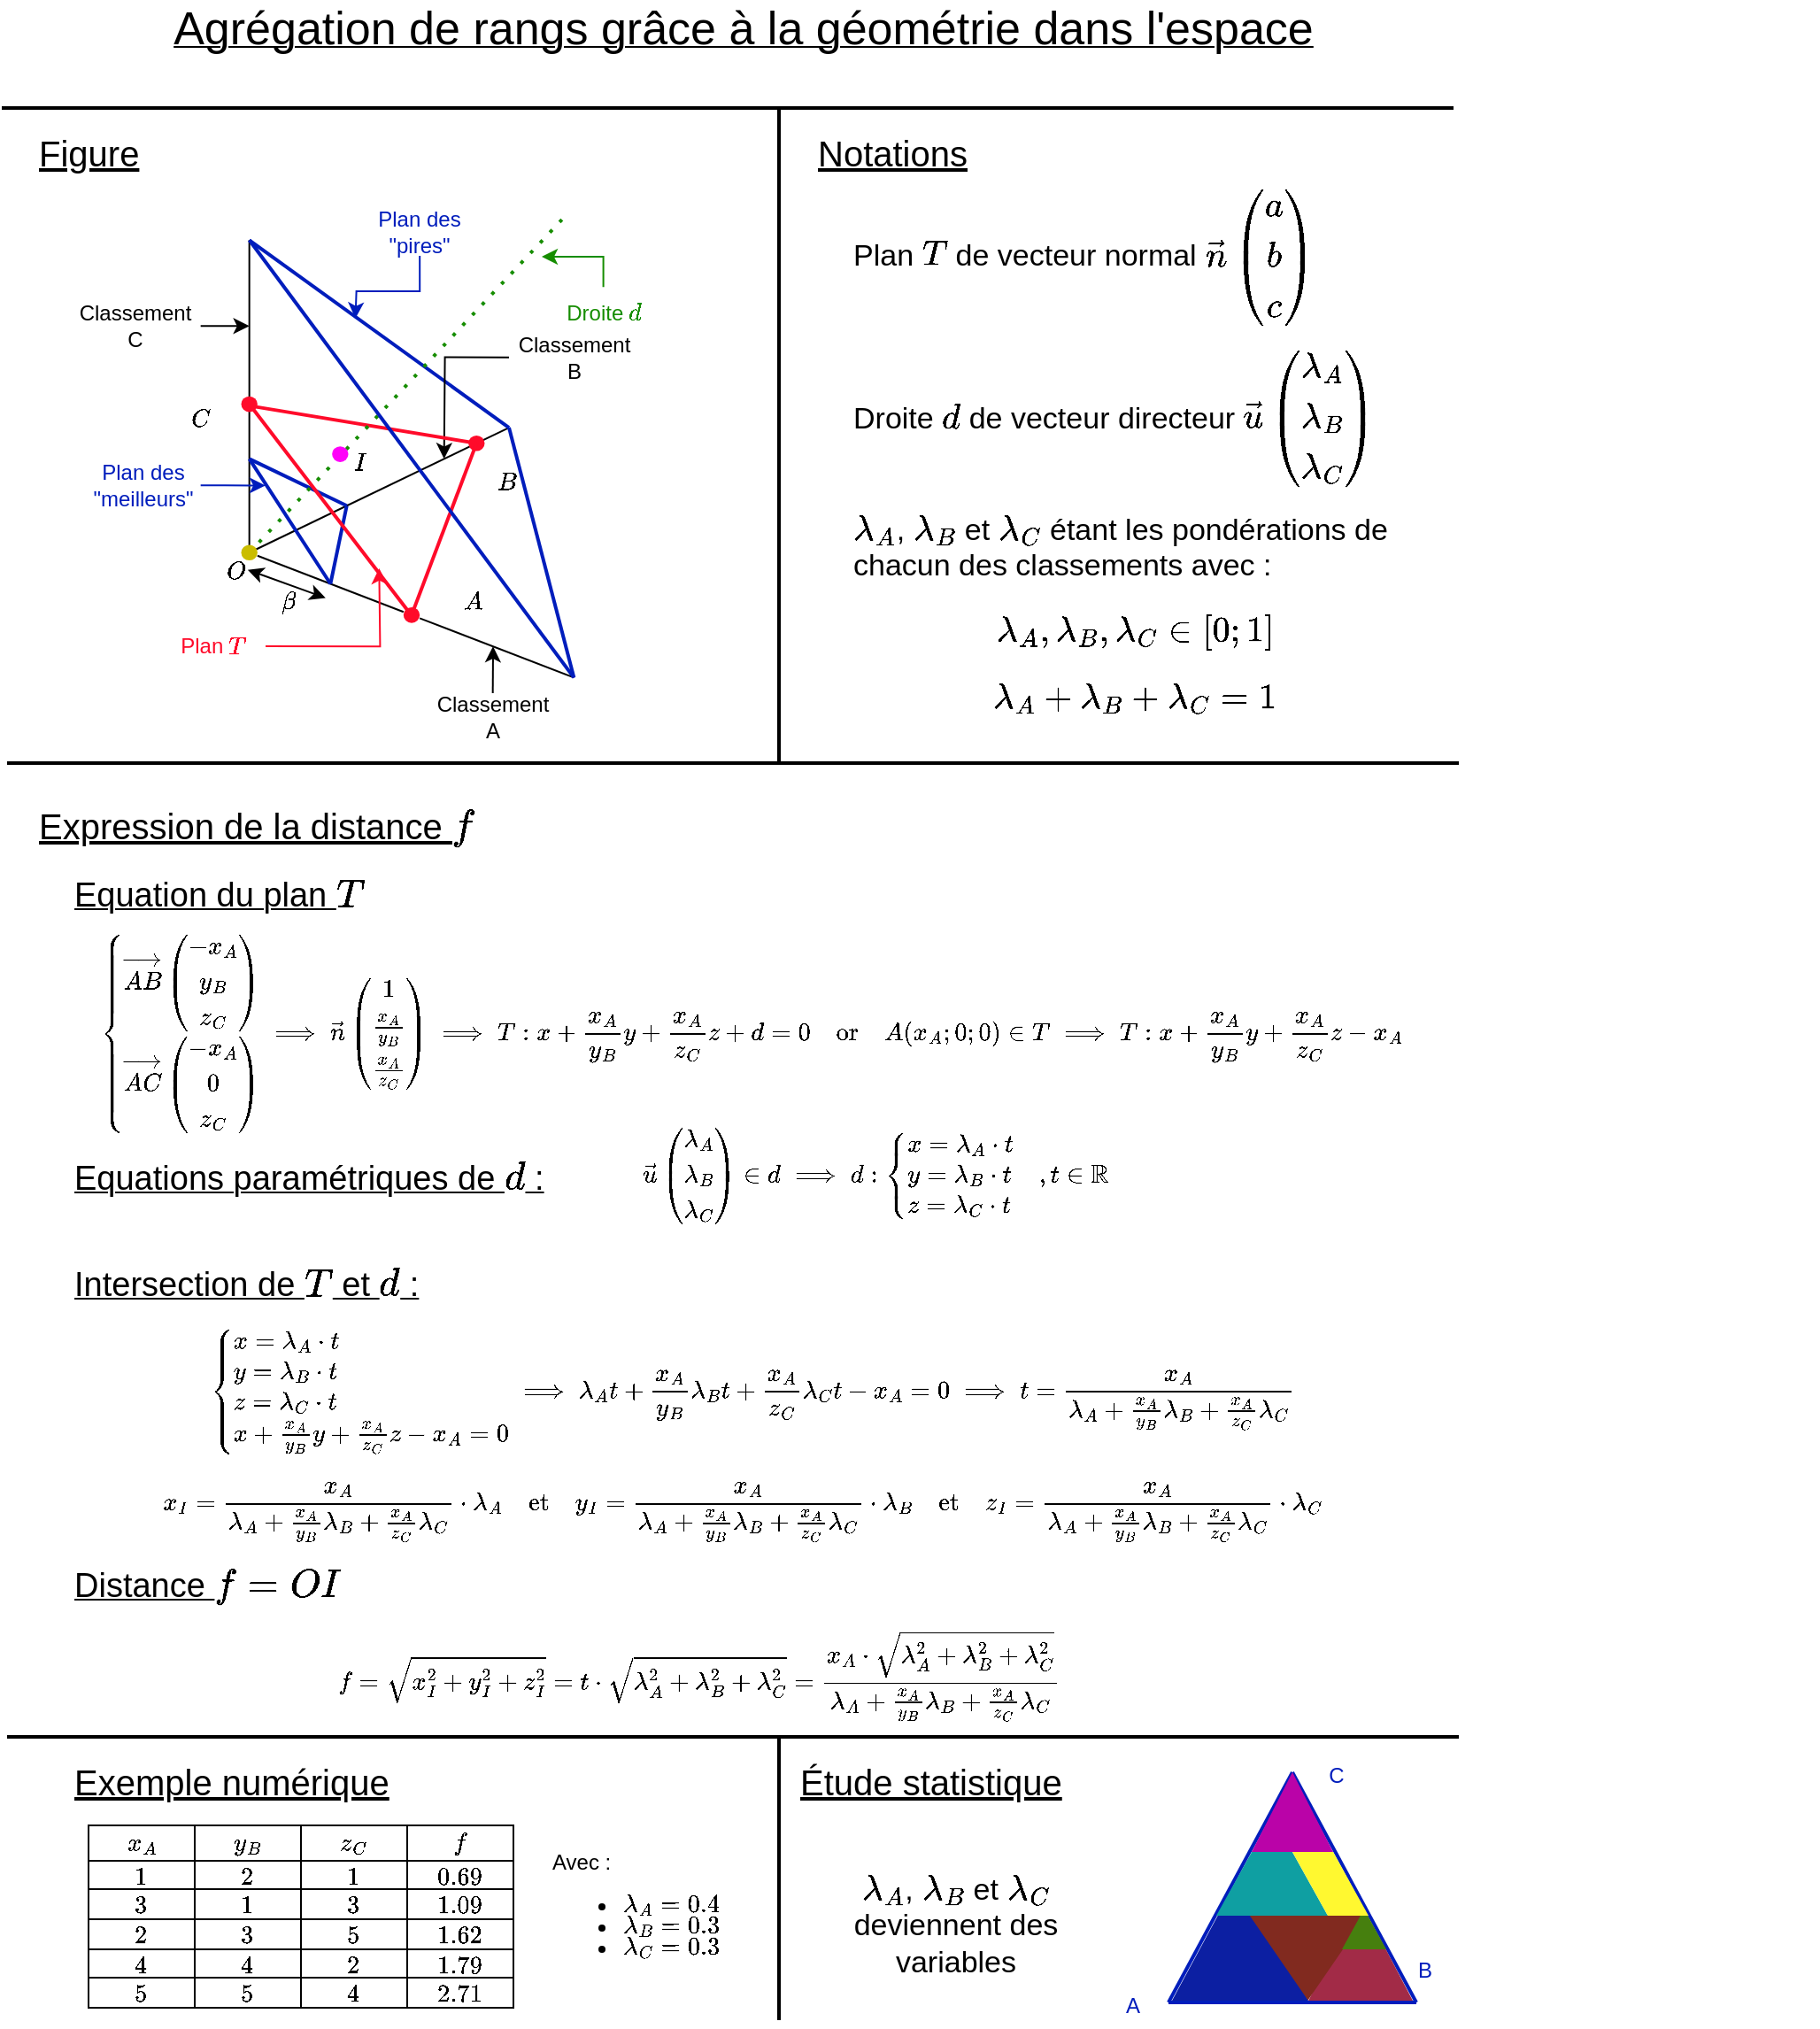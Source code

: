 <mxfile version="26.2.14">
  <diagram name="Page-1" id="dVzb3QCAWDJDlyktZCMi">
    <mxGraphModel dx="647" dy="508" grid="1" gridSize="10" guides="1" tooltips="1" connect="1" arrows="1" fold="1" page="1" pageScale="1" pageWidth="827" pageHeight="1169" background="none" math="1" shadow="0">
      <root>
        <mxCell id="0" />
        <mxCell id="1" parent="0" />
        <mxCell id="D4Swq6HpyOlGJ2e64USP-1" value="&lt;font style=&quot;font-size: 26px;&quot;&gt;Agrégation de rangs grâce à la géométrie dans l&#39;espace&lt;/font&gt;" style="text;html=1;align=center;verticalAlign=middle;whiteSpace=wrap;rounded=1;fontStyle=4" parent="1" vertex="1">
          <mxGeometry x="80" y="20" width="680" height="30" as="geometry" />
        </mxCell>
        <mxCell id="D4Swq6HpyOlGJ2e64USP-2" value="" style="endArrow=none;html=1;rounded=1;strokeWidth=2;" parent="1" edge="1">
          <mxGeometry width="50" height="50" relative="1" as="geometry">
            <mxPoint x="1" y="80" as="sourcePoint" />
            <mxPoint x="821" y="80" as="targetPoint" />
          </mxGeometry>
        </mxCell>
        <mxCell id="D4Swq6HpyOlGJ2e64USP-3" value="&lt;font style=&quot;font-size: 20px;&quot;&gt;&lt;u&gt;Figure&lt;/u&gt;&lt;/font&gt;" style="text;html=1;align=left;verticalAlign=middle;whiteSpace=wrap;rounded=1;" parent="1" vertex="1">
          <mxGeometry x="20" y="90" width="70" height="30" as="geometry" />
        </mxCell>
        <mxCell id="D4Swq6HpyOlGJ2e64USP-69" value="" style="group" parent="1" vertex="1" connectable="0">
          <mxGeometry x="40" y="137" width="330" height="300" as="geometry" />
        </mxCell>
        <mxCell id="D4Swq6HpyOlGJ2e64USP-5" value="" style="endArrow=none;html=1;rounded=0;" parent="D4Swq6HpyOlGJ2e64USP-69" source="D4Swq6HpyOlGJ2e64USP-39" edge="1">
          <mxGeometry width="50" height="50" relative="1" as="geometry">
            <mxPoint x="100.833" y="194.118" as="sourcePoint" />
            <mxPoint x="284.167" y="264.706" as="targetPoint" />
          </mxGeometry>
        </mxCell>
        <mxCell id="D4Swq6HpyOlGJ2e64USP-6" value="" style="endArrow=none;html=1;rounded=0;" parent="D4Swq6HpyOlGJ2e64USP-69" edge="1">
          <mxGeometry width="50" height="50" relative="1" as="geometry">
            <mxPoint x="100.833" y="194.118" as="sourcePoint" />
            <mxPoint x="247.5" y="123.529" as="targetPoint" />
          </mxGeometry>
        </mxCell>
        <mxCell id="D4Swq6HpyOlGJ2e64USP-7" value="" style="endArrow=none;html=1;rounded=0;" parent="D4Swq6HpyOlGJ2e64USP-69" edge="1">
          <mxGeometry width="50" height="50" relative="1" as="geometry">
            <mxPoint x="100.833" y="194.118" as="sourcePoint" />
            <mxPoint x="100.833" y="17.647" as="targetPoint" />
          </mxGeometry>
        </mxCell>
        <mxCell id="D4Swq6HpyOlGJ2e64USP-10" value="" style="endArrow=none;html=1;rounded=0;fillColor=#0050ef;strokeColor=#001DBC;strokeWidth=2;" parent="D4Swq6HpyOlGJ2e64USP-69" edge="1">
          <mxGeometry width="50" height="50" relative="1" as="geometry">
            <mxPoint x="100.833" y="17.647" as="sourcePoint" />
            <mxPoint x="247.5" y="123.529" as="targetPoint" />
          </mxGeometry>
        </mxCell>
        <mxCell id="D4Swq6HpyOlGJ2e64USP-11" value="" style="endArrow=none;html=1;rounded=0;fillColor=#0050ef;strokeColor=#001DBC;strokeWidth=2;" parent="D4Swq6HpyOlGJ2e64USP-69" edge="1">
          <mxGeometry width="50" height="50" relative="1" as="geometry">
            <mxPoint x="284.167" y="264.706" as="sourcePoint" />
            <mxPoint x="247.5" y="123.529" as="targetPoint" />
          </mxGeometry>
        </mxCell>
        <mxCell id="D4Swq6HpyOlGJ2e64USP-33" style="edgeStyle=orthogonalEdgeStyle;rounded=0;orthogonalLoop=1;jettySize=auto;html=1;exitX=0.5;exitY=1;exitDx=0;exitDy=0;strokeColor=light-dark(#001DBC,#B2CBFF);" parent="D4Swq6HpyOlGJ2e64USP-69" source="D4Swq6HpyOlGJ2e64USP-13" edge="1">
          <mxGeometry relative="1" as="geometry">
            <mxPoint x="160.783" y="61.765" as="targetPoint" />
          </mxGeometry>
        </mxCell>
        <mxCell id="D4Swq6HpyOlGJ2e64USP-13" value="Plan des &quot;pires&quot;" style="text;html=1;align=center;verticalAlign=middle;whiteSpace=wrap;rounded=0;fontColor=light-dark(#001DBC,#B2CBFF);" parent="D4Swq6HpyOlGJ2e64USP-69" vertex="1">
          <mxGeometry x="165.0" width="64.167" height="26.471" as="geometry" />
        </mxCell>
        <mxCell id="D4Swq6HpyOlGJ2e64USP-18" style="edgeStyle=orthogonalEdgeStyle;rounded=0;orthogonalLoop=1;jettySize=auto;html=1;exitX=0.5;exitY=0;exitDx=0;exitDy=0;" parent="D4Swq6HpyOlGJ2e64USP-69" source="D4Swq6HpyOlGJ2e64USP-14" edge="1">
          <mxGeometry relative="1" as="geometry">
            <mxPoint x="238.517" y="247.059" as="targetPoint" />
          </mxGeometry>
        </mxCell>
        <mxCell id="D4Swq6HpyOlGJ2e64USP-14" value="Classement A" style="text;html=1;align=center;verticalAlign=middle;whiteSpace=wrap;rounded=0;" parent="D4Swq6HpyOlGJ2e64USP-69" vertex="1">
          <mxGeometry x="201.667" y="273.529" width="73.333" height="26.471" as="geometry" />
        </mxCell>
        <mxCell id="D4Swq6HpyOlGJ2e64USP-17" style="edgeStyle=orthogonalEdgeStyle;rounded=0;orthogonalLoop=1;jettySize=auto;html=1;exitX=0;exitY=0.5;exitDx=0;exitDy=0;" parent="D4Swq6HpyOlGJ2e64USP-69" source="D4Swq6HpyOlGJ2e64USP-16" edge="1">
          <mxGeometry relative="1" as="geometry">
            <mxPoint x="210.833" y="141.176" as="targetPoint" />
          </mxGeometry>
        </mxCell>
        <mxCell id="D4Swq6HpyOlGJ2e64USP-16" value="Classement B" style="text;html=1;align=center;verticalAlign=middle;whiteSpace=wrap;rounded=0;" parent="D4Swq6HpyOlGJ2e64USP-69" vertex="1">
          <mxGeometry x="247.5" y="70.588" width="73.333" height="26.471" as="geometry" />
        </mxCell>
        <mxCell id="D4Swq6HpyOlGJ2e64USP-32" style="edgeStyle=orthogonalEdgeStyle;rounded=0;orthogonalLoop=1;jettySize=auto;html=1;exitX=1;exitY=0.5;exitDx=0;exitDy=0;" parent="D4Swq6HpyOlGJ2e64USP-69" source="D4Swq6HpyOlGJ2e64USP-27" edge="1">
          <mxGeometry relative="1" as="geometry">
            <mxPoint x="100.833" y="66.176" as="targetPoint" />
          </mxGeometry>
        </mxCell>
        <mxCell id="D4Swq6HpyOlGJ2e64USP-27" value="Classement C" style="text;html=1;align=center;verticalAlign=middle;whiteSpace=wrap;rounded=0;" parent="D4Swq6HpyOlGJ2e64USP-69" vertex="1">
          <mxGeometry y="52.941" width="73.333" height="26.471" as="geometry" />
        </mxCell>
        <mxCell id="D4Swq6HpyOlGJ2e64USP-38" value="" style="endArrow=none;html=1;rounded=0;" parent="D4Swq6HpyOlGJ2e64USP-69" source="D4Swq6HpyOlGJ2e64USP-8" target="D4Swq6HpyOlGJ2e64USP-39" edge="1">
          <mxGeometry width="50" height="50" relative="1" as="geometry">
            <mxPoint x="105.417" y="195.882" as="sourcePoint" />
            <mxPoint x="284.167" y="264.706" as="targetPoint" />
          </mxGeometry>
        </mxCell>
        <mxCell id="D4Swq6HpyOlGJ2e64USP-39" value="" style="shape=ellipse;fillColor=light-dark(#FF0B2A,#FF2871);strokeColor=none;html=1;sketch=0;fontColor=#ffffff;" parent="D4Swq6HpyOlGJ2e64USP-69" vertex="1">
          <mxGeometry x="187.917" y="225" width="9.167" height="8.824" as="geometry" />
        </mxCell>
        <mxCell id="D4Swq6HpyOlGJ2e64USP-40" value="`A`" style="text;html=1;align=center;verticalAlign=middle;resizable=0;points=[];autosize=1;strokeColor=none;fillColor=none;" parent="D4Swq6HpyOlGJ2e64USP-69" vertex="1">
          <mxGeometry x="207.497" y="207.353" width="40" height="30" as="geometry" />
        </mxCell>
        <mxCell id="D4Swq6HpyOlGJ2e64USP-41" value="" style="shape=ellipse;fillColor=light-dark(#FF0B2A,#FF2871);strokeColor=none;html=1;sketch=0;fontColor=#ffffff;" parent="D4Swq6HpyOlGJ2e64USP-69" vertex="1">
          <mxGeometry x="224.583" y="127.941" width="9.167" height="8.824" as="geometry" />
        </mxCell>
        <mxCell id="D4Swq6HpyOlGJ2e64USP-44" value="" style="shape=ellipse;fillColor=light-dark(#FF0B2A,#FF2871);strokeColor=none;html=1;sketch=0;fontColor=#ffffff;" parent="D4Swq6HpyOlGJ2e64USP-69" vertex="1">
          <mxGeometry x="96.25" y="105.882" width="9.167" height="8.824" as="geometry" />
        </mxCell>
        <mxCell id="D4Swq6HpyOlGJ2e64USP-45" value="`B`" style="text;html=1;align=center;verticalAlign=middle;resizable=0;points=[];autosize=1;strokeColor=none;fillColor=none;" parent="D4Swq6HpyOlGJ2e64USP-69" vertex="1">
          <mxGeometry x="225.83" y="139.411" width="40" height="30" as="geometry" />
        </mxCell>
        <mxCell id="D4Swq6HpyOlGJ2e64USP-47" value="`C`" style="text;html=1;align=center;verticalAlign=middle;resizable=0;points=[];autosize=1;strokeColor=none;fillColor=none;" parent="D4Swq6HpyOlGJ2e64USP-69" vertex="1">
          <mxGeometry x="52.587" y="104.121" width="40" height="30" as="geometry" />
        </mxCell>
        <mxCell id="D4Swq6HpyOlGJ2e64USP-48" value="" style="endArrow=none;html=1;rounded=0;strokeColor=light-dark(#FF0B2A,#FF2871);strokeWidth=2;" parent="D4Swq6HpyOlGJ2e64USP-69" edge="1">
          <mxGeometry width="50" height="50" relative="1" as="geometry">
            <mxPoint x="100.833" y="111.176" as="sourcePoint" />
            <mxPoint x="229.167" y="132.353" as="targetPoint" />
          </mxGeometry>
        </mxCell>
        <mxCell id="D4Swq6HpyOlGJ2e64USP-49" value="" style="endArrow=none;html=1;rounded=0;strokeColor=light-dark(#FF0B2A,#FF2871);strokeWidth=2;" parent="D4Swq6HpyOlGJ2e64USP-69" edge="1">
          <mxGeometry width="50" height="50" relative="1" as="geometry">
            <mxPoint x="192.5" y="229.412" as="sourcePoint" />
            <mxPoint x="229.167" y="132.353" as="targetPoint" />
          </mxGeometry>
        </mxCell>
        <mxCell id="D4Swq6HpyOlGJ2e64USP-62" style="edgeStyle=orthogonalEdgeStyle;rounded=0;orthogonalLoop=1;jettySize=auto;html=1;exitX=1;exitY=0.5;exitDx=0;exitDy=0;strokeColor=light-dark(#FF0B2A,#FF2871);" parent="D4Swq6HpyOlGJ2e64USP-69" source="D4Swq6HpyOlGJ2e64USP-53" edge="1">
          <mxGeometry relative="1" as="geometry">
            <mxPoint x="174.167" y="202.941" as="targetPoint" />
          </mxGeometry>
        </mxCell>
        <mxCell id="D4Swq6HpyOlGJ2e64USP-53" value="Plan `T`&amp;nbsp;" style="text;html=1;align=center;verticalAlign=middle;whiteSpace=wrap;rounded=0;fontColor=light-dark(#FF0B2A,#FF2871);" parent="D4Swq6HpyOlGJ2e64USP-69" vertex="1">
          <mxGeometry x="55.0" y="233.824" width="55.0" height="26.471" as="geometry" />
        </mxCell>
        <mxCell id="D4Swq6HpyOlGJ2e64USP-57" style="edgeStyle=orthogonalEdgeStyle;rounded=0;orthogonalLoop=1;jettySize=auto;html=1;strokeColor=light-dark(#168D00,#168D00);" parent="D4Swq6HpyOlGJ2e64USP-69" source="D4Swq6HpyOlGJ2e64USP-56" edge="1">
          <mxGeometry relative="1" as="geometry">
            <mxPoint x="266" y="27" as="targetPoint" />
            <Array as="points">
              <mxPoint x="301" y="27" />
            </Array>
          </mxGeometry>
        </mxCell>
        <mxCell id="D4Swq6HpyOlGJ2e64USP-56" value="Droite `d`" style="text;html=1;align=center;verticalAlign=middle;resizable=0;points=[];autosize=1;strokeColor=none;fillColor=none;fontColor=light-dark(#168D00,#168D00);" parent="D4Swq6HpyOlGJ2e64USP-69" vertex="1">
          <mxGeometry x="265.833" y="44.118" width="70" height="30" as="geometry" />
        </mxCell>
        <mxCell id="D4Swq6HpyOlGJ2e64USP-58" value="`I`" style="text;html=1;align=center;verticalAlign=middle;resizable=0;points=[];autosize=1;strokeColor=none;fillColor=none;" parent="D4Swq6HpyOlGJ2e64USP-69" vertex="1">
          <mxGeometry x="147.583" y="127.941" width="30" height="30" as="geometry" />
        </mxCell>
        <mxCell id="D4Swq6HpyOlGJ2e64USP-59" value="`O`" style="text;html=1;align=center;verticalAlign=middle;resizable=0;points=[];autosize=1;strokeColor=none;fillColor=none;" parent="D4Swq6HpyOlGJ2e64USP-69" vertex="1">
          <mxGeometry x="73.333" y="189.706" width="40" height="30" as="geometry" />
        </mxCell>
        <mxCell id="D4Swq6HpyOlGJ2e64USP-61" value="" style="endArrow=none;html=1;rounded=0;fillColor=#0050ef;strokeColor=#001DBC;strokeWidth=2;" parent="D4Swq6HpyOlGJ2e64USP-69" edge="1">
          <mxGeometry width="50" height="50" relative="1" as="geometry">
            <mxPoint x="100.833" y="141.176" as="sourcePoint" />
            <mxPoint x="155.833" y="167.647" as="targetPoint" />
          </mxGeometry>
        </mxCell>
        <mxCell id="D4Swq6HpyOlGJ2e64USP-63" value="" style="endArrow=none;html=1;rounded=0;fillColor=#0050ef;strokeColor=#001DBC;strokeWidth=2;" parent="D4Swq6HpyOlGJ2e64USP-69" edge="1">
          <mxGeometry width="50" height="50" relative="1" as="geometry">
            <mxPoint x="155.833" y="167.647" as="sourcePoint" />
            <mxPoint x="146.667" y="211.765" as="targetPoint" />
          </mxGeometry>
        </mxCell>
        <mxCell id="D4Swq6HpyOlGJ2e64USP-66" style="edgeStyle=orthogonalEdgeStyle;rounded=0;orthogonalLoop=1;jettySize=auto;html=1;exitX=1;exitY=0.5;exitDx=0;exitDy=0;strokeColor=light-dark(#001DBC,#B2CBFF);" parent="D4Swq6HpyOlGJ2e64USP-69" source="D4Swq6HpyOlGJ2e64USP-64" edge="1">
          <mxGeometry relative="1" as="geometry">
            <mxPoint x="110.0" y="156.116" as="targetPoint" />
          </mxGeometry>
        </mxCell>
        <mxCell id="D4Swq6HpyOlGJ2e64USP-64" value="Plan des &quot;meilleurs&quot;" style="text;html=1;align=center;verticalAlign=middle;whiteSpace=wrap;rounded=0;fontColor=light-dark(#001DBC,#B2CBFF);" parent="D4Swq6HpyOlGJ2e64USP-69" vertex="1">
          <mxGeometry x="9.167" y="142.941" width="64.167" height="26.471" as="geometry" />
        </mxCell>
        <mxCell id="D4Swq6HpyOlGJ2e64USP-51" value="" style="endArrow=none;dashed=1;html=1;dashPattern=1 3;strokeWidth=2;rounded=0;strokeColor=light-dark(#168D00,#168D00);" parent="D4Swq6HpyOlGJ2e64USP-69" edge="1">
          <mxGeometry width="50" height="50" relative="1" as="geometry">
            <mxPoint x="100.833" y="194.118" as="sourcePoint" />
            <mxPoint x="280.5" y="2.748" as="targetPoint" />
          </mxGeometry>
        </mxCell>
        <mxCell id="D4Swq6HpyOlGJ2e64USP-50" value="" style="endArrow=none;html=1;rounded=0;strokeColor=light-dark(#FF0B2A,#FF2871);strokeWidth=2;" parent="D4Swq6HpyOlGJ2e64USP-69" edge="1">
          <mxGeometry width="50" height="50" relative="1" as="geometry">
            <mxPoint x="191.583" y="228.529" as="sourcePoint" />
            <mxPoint x="100.833" y="110.294" as="targetPoint" />
          </mxGeometry>
        </mxCell>
        <mxCell id="D4Swq6HpyOlGJ2e64USP-9" value="" style="endArrow=none;html=1;rounded=0;fillColor=#0050ef;strokeColor=#001DBC;strokeWidth=2;" parent="D4Swq6HpyOlGJ2e64USP-69" edge="1">
          <mxGeometry width="50" height="50" relative="1" as="geometry">
            <mxPoint x="100.833" y="17.647" as="sourcePoint" />
            <mxPoint x="284.167" y="264.706" as="targetPoint" />
          </mxGeometry>
        </mxCell>
        <mxCell id="D4Swq6HpyOlGJ2e64USP-52" value="" style="shape=ellipse;html=1;sketch=0;strokeColor=none;fillColor=light-dark(#FF00F9,#FF00F9);" parent="D4Swq6HpyOlGJ2e64USP-69" vertex="1">
          <mxGeometry x="147.583" y="134.118" width="9.167" height="8.824" as="geometry" />
        </mxCell>
        <mxCell id="D4Swq6HpyOlGJ2e64USP-8" value="" style="shape=ellipse;fillColor=light-dark(#CABD00,#CABD00);strokeColor=none;html=1;sketch=0;fontColor=#ffffff;" parent="D4Swq6HpyOlGJ2e64USP-69" vertex="1">
          <mxGeometry x="96.25" y="189.706" width="9.167" height="8.824" as="geometry" />
        </mxCell>
        <mxCell id="D4Swq6HpyOlGJ2e64USP-60" value="" style="endArrow=none;html=1;rounded=0;fillColor=#0050ef;strokeColor=#001DBC;strokeWidth=2;" parent="D4Swq6HpyOlGJ2e64USP-69" edge="1">
          <mxGeometry width="50" height="50" relative="1" as="geometry">
            <mxPoint x="100.833" y="141.176" as="sourcePoint" />
            <mxPoint x="146.667" y="211.765" as="targetPoint" />
          </mxGeometry>
        </mxCell>
        <mxCell id="D4Swq6HpyOlGJ2e64USP-67" value="" style="endArrow=classic;startArrow=classic;html=1;rounded=0;" parent="D4Swq6HpyOlGJ2e64USP-69" edge="1">
          <mxGeometry width="50" height="50" relative="1" as="geometry">
            <mxPoint x="99.917" y="203.824" as="sourcePoint" />
            <mxPoint x="143.917" y="219.706" as="targetPoint" />
          </mxGeometry>
        </mxCell>
        <mxCell id="D4Swq6HpyOlGJ2e64USP-68" value="\(\beta\)" style="text;html=1;align=center;verticalAlign=middle;resizable=0;points=[];autosize=1;strokeColor=none;fillColor=none;" parent="D4Swq6HpyOlGJ2e64USP-69" vertex="1">
          <mxGeometry x="92.583" y="207.353" width="60" height="30" as="geometry" />
        </mxCell>
        <mxCell id="D4Swq6HpyOlGJ2e64USP-70" value="" style="endArrow=none;html=1;rounded=0;strokeWidth=2;" parent="1" edge="1">
          <mxGeometry width="50" height="50" relative="1" as="geometry">
            <mxPoint x="440" y="450" as="sourcePoint" />
            <mxPoint x="440" y="80" as="targetPoint" />
          </mxGeometry>
        </mxCell>
        <mxCell id="D4Swq6HpyOlGJ2e64USP-71" value="&lt;font style=&quot;font-size: 20px;&quot;&gt;&lt;u&gt;Notations&lt;/u&gt;&lt;/font&gt;" style="text;html=1;align=left;verticalAlign=middle;whiteSpace=wrap;rounded=1;" parent="1" vertex="1">
          <mxGeometry x="460" y="90" width="70" height="30" as="geometry" />
        </mxCell>
        <mxCell id="D4Swq6HpyOlGJ2e64USP-80" value="&lt;span style=&quot;font-size: 17px;&quot;&gt;Plan `T` de vecteur normal \(\vec{n}\begin{pmatrix}a\\b\\c\end{pmatrix}\)&lt;/span&gt;&lt;br&gt;&lt;br&gt;&lt;span style=&quot;font-size: 17px;&quot;&gt;Droite `d` de vecteur directeur \(\vec{u}\begin{pmatrix}\lambda_A\\\lambda_B\\\lambda_C\end{pmatrix}\)&lt;/span&gt;&lt;br&gt;&lt;br&gt;&lt;span style=&quot;font-size: 17px;&quot;&gt;\(\lambda_A\), \(\lambda_B\) et \(\lambda_C\) étant les pondérations de chacun des classements avec :&lt;/span&gt;&lt;div&gt;&lt;span style=&quot;font-size: 17px;&quot;&gt;$$\lambda_A, \lambda_B, \lambda_C \in [0;1]$$&lt;/span&gt;&lt;/div&gt;&lt;div&gt;&lt;span style=&quot;font-size: 17px;&quot;&gt;$$\lambda_A+\lambda_B+\lambda_C=1$$&lt;/span&gt;&lt;span style=&quot;font-size: 17px;&quot;&gt;&lt;/span&gt;&lt;/div&gt;" style="text;html=1;align=left;verticalAlign=middle;whiteSpace=wrap;rounded=0;direction=south;" parent="1" vertex="1">
          <mxGeometry x="480" y="145" width="320" height="275" as="geometry" />
        </mxCell>
        <mxCell id="--ByVu5LHuy-HlIcs-8B-1" value="" style="endArrow=none;html=1;rounded=1;strokeWidth=2;" edge="1" parent="1">
          <mxGeometry width="50" height="50" relative="1" as="geometry">
            <mxPoint x="4" y="450" as="sourcePoint" />
            <mxPoint x="824" y="450" as="targetPoint" />
          </mxGeometry>
        </mxCell>
        <mxCell id="--ByVu5LHuy-HlIcs-8B-3" value="&lt;span style=&quot;font-size: 20px;&quot;&gt;&lt;u&gt;Expression de la distance `f`&lt;/u&gt;&lt;/span&gt;" style="text;html=1;align=left;verticalAlign=middle;whiteSpace=wrap;rounded=1;" vertex="1" parent="1">
          <mxGeometry x="20" y="470" width="270" height="30" as="geometry" />
        </mxCell>
        <mxCell id="--ByVu5LHuy-HlIcs-8B-4" value="&lt;u style=&quot;&quot;&gt;&lt;font style=&quot;font-size: 19px;&quot;&gt;Equation du plan `T`&lt;/font&gt;&lt;/u&gt;" style="text;html=1;align=left;verticalAlign=middle;whiteSpace=wrap;rounded=1;" vertex="1" parent="1">
          <mxGeometry x="40" y="510" width="270" height="30" as="geometry" />
        </mxCell>
        <mxCell id="--ByVu5LHuy-HlIcs-8B-5" value="$$\begin{cases}\overrightarrow{AB}\begin{pmatrix}-x_{A}\\y_{B}\\z_{C}\end{pmatrix}\\\overrightarrow{AC}\begin{pmatrix}-x_{A}\\0\\z_{C}\end{pmatrix}\end{cases}\implies\vec{n}\begin{pmatrix}1\\ \frac{x_{A}}{y_{B}} \\ \frac{x_{A}}{z_{C}} \end{pmatrix}\implies T : x+\frac{x_A}{y_B}y+\frac{x_A}{z_C}z+d=0\quad\text{or}\quad A(x_A;0;0)\in T\implies T: x+\frac{x_A}{y_B}y+\frac{x_A}{z_C}z-x_A$$&amp;nbsp;" style="text;html=1;align=center;verticalAlign=middle;whiteSpace=wrap;rounded=0;" vertex="1" parent="1">
          <mxGeometry x="30" y="540" width="790" height="140" as="geometry" />
        </mxCell>
        <mxCell id="--ByVu5LHuy-HlIcs-8B-6" value="&lt;u style=&quot;&quot;&gt;&lt;font style=&quot;font-size: 19px;&quot;&gt;Equations paramétriques de `d` :&lt;/font&gt;&lt;/u&gt;" style="text;html=1;align=left;verticalAlign=middle;whiteSpace=wrap;rounded=1;" vertex="1" parent="1">
          <mxGeometry x="40" y="670" width="280" height="30" as="geometry" />
        </mxCell>
        <mxCell id="--ByVu5LHuy-HlIcs-8B-7" value="$$\vec{u}\begin{pmatrix}\lambda_A\\\lambda_B\\\lambda_C\end{pmatrix}\in d \implies d: \begin{cases}x=\lambda_A\cdot t\\y=\lambda_B\cdot t\\z=\lambda_C\cdot t\end{cases}\quad , t \in \mathbb{R}$$&amp;nbsp;" style="text;html=1;align=center;verticalAlign=middle;whiteSpace=wrap;rounded=0;" vertex="1" parent="1">
          <mxGeometry x="350" y="650" width="290" height="80" as="geometry" />
        </mxCell>
        <mxCell id="--ByVu5LHuy-HlIcs-8B-8" value="&lt;u style=&quot;&quot;&gt;&lt;font style=&quot;font-size: 19px;&quot;&gt;Intersection de `T` et `d` :&lt;/font&gt;&lt;/u&gt;" style="text;html=1;align=left;verticalAlign=middle;whiteSpace=wrap;rounded=1;" vertex="1" parent="1">
          <mxGeometry x="40" y="730" width="270" height="30" as="geometry" />
        </mxCell>
        <mxCell id="--ByVu5LHuy-HlIcs-8B-9" value="$$\begin{cases}x=\lambda_{A}\cdot t \\y=\lambda_{B}\cdot t \\z=\lambda_{C}\cdot t \\x+\frac{x_{A}}{y_{B}}y+\frac{x_{A}}{z_{C}}z-x_{A}=0\end{cases}\implies \lambda_{A}t+\frac{x_{A}}{y_{B}}\lambda_{B}t+\frac{x_{A}}{z_{C}}\lambda_{C}t-x_{A}=0 \implies t=\frac{x_{A}}{\lambda_{A}+\frac{x_{A}}{y_{B}}\lambda_{B}+\frac{x_{A}}{z_{C}}\lambda_{C}}$$" style="text;html=1;align=center;verticalAlign=middle;whiteSpace=wrap;rounded=0;" vertex="1" parent="1">
          <mxGeometry x="30" y="760" width="790" height="90" as="geometry" />
        </mxCell>
        <mxCell id="--ByVu5LHuy-HlIcs-8B-11" value="&lt;div&gt;&lt;br&gt;&lt;/div&gt;&lt;div&gt;$$x_{I}=\frac{x_{A}}{\lambda_{A}+\frac{x_{A}}{y_{B}}\lambda_{B}+\frac{x_{A}}{z_{C}}\lambda_{C}}\cdot\lambda_{A} \quad\text{et}\quad y_{I}=\frac{x_{A}}{\lambda_{A}+\frac{x_{A}}{y_{B}}\lambda_{B}+\frac{x_{A}}{z_{C}}\lambda_{C}}\cdot\lambda_{B} \quad\text{et}\quad z_{I}=\frac{x_{A}}{\lambda_{A}+\frac{x_{A}}{y_{B}}\lambda_{B}+\frac{x_{A}}{z_{C}}\lambda_{C}}\cdot\lambda_{C}$$&lt;/div&gt;" style="text;html=1;align=center;verticalAlign=middle;whiteSpace=wrap;rounded=0;" vertex="1" parent="1">
          <mxGeometry x="25" y="830" width="790" height="70" as="geometry" />
        </mxCell>
        <mxCell id="--ByVu5LHuy-HlIcs-8B-12" value="&lt;u style=&quot;&quot;&gt;&lt;font style=&quot;font-size: 19px;&quot;&gt;Distance \(f=OI\)&lt;/font&gt;&lt;/u&gt;" style="text;html=1;align=left;verticalAlign=middle;whiteSpace=wrap;rounded=1;" vertex="1" parent="1">
          <mxGeometry x="40" y="900" width="270" height="30" as="geometry" />
        </mxCell>
        <mxCell id="--ByVu5LHuy-HlIcs-8B-13" value="$$f=\sqrt{ x_{I}^2+y_{I}^2+z_{I}^2 }=t\cdot\sqrt{ \lambda_{A}^2+\lambda_{B}^2+\lambda_{C}^2 }=\frac{x_{A}\cdot\sqrt{ \lambda_{A}^2+\lambda_{B}^2+\lambda_{C}^2}}{\lambda_{A}+\frac{x_{A}}{y_{B}}\lambda_{B}+\frac{x_{A}}{z_{C}}\lambda_{C}}$$" style="text;html=1;align=center;verticalAlign=middle;whiteSpace=wrap;rounded=0;" vertex="1" parent="1">
          <mxGeometry y="920" width="790" height="90" as="geometry" />
        </mxCell>
        <mxCell id="--ByVu5LHuy-HlIcs-8B-14" value="" style="endArrow=none;html=1;rounded=1;strokeWidth=2;" edge="1" parent="1">
          <mxGeometry width="50" height="50" relative="1" as="geometry">
            <mxPoint x="4" y="1000" as="sourcePoint" />
            <mxPoint x="824" y="1000" as="targetPoint" />
          </mxGeometry>
        </mxCell>
        <mxCell id="--ByVu5LHuy-HlIcs-8B-15" value="&lt;span style=&quot;font-size: 20px;&quot;&gt;&lt;u&gt;Exemple numérique&lt;/u&gt;&lt;/span&gt;" style="text;html=1;align=left;verticalAlign=middle;whiteSpace=wrap;rounded=1;" vertex="1" parent="1">
          <mxGeometry x="40" y="1010" width="270" height="30" as="geometry" />
        </mxCell>
        <mxCell id="--ByVu5LHuy-HlIcs-8B-62" value="" style="shape=table;startSize=0;container=1;collapsible=0;childLayout=tableLayout;" vertex="1" parent="1">
          <mxGeometry x="50" y="1050" width="240" height="103" as="geometry" />
        </mxCell>
        <mxCell id="--ByVu5LHuy-HlIcs-8B-63" value="" style="shape=tableRow;horizontal=0;startSize=0;swimlaneHead=0;swimlaneBody=0;strokeColor=inherit;top=0;left=0;bottom=0;right=0;collapsible=0;dropTarget=0;fillColor=none;points=[[0,0.5],[1,0.5]];portConstraint=eastwest;" vertex="1" parent="--ByVu5LHuy-HlIcs-8B-62">
          <mxGeometry width="240" height="20" as="geometry" />
        </mxCell>
        <mxCell id="--ByVu5LHuy-HlIcs-8B-64" value="`x_A`" style="shape=partialRectangle;html=1;whiteSpace=wrap;connectable=0;strokeColor=inherit;overflow=hidden;fillColor=none;top=0;left=0;bottom=0;right=0;pointerEvents=1;" vertex="1" parent="--ByVu5LHuy-HlIcs-8B-63">
          <mxGeometry width="60" height="20" as="geometry">
            <mxRectangle width="60" height="20" as="alternateBounds" />
          </mxGeometry>
        </mxCell>
        <mxCell id="--ByVu5LHuy-HlIcs-8B-65" value="`y_B`" style="shape=partialRectangle;html=1;whiteSpace=wrap;connectable=0;strokeColor=inherit;overflow=hidden;fillColor=none;top=0;left=0;bottom=0;right=0;pointerEvents=1;" vertex="1" parent="--ByVu5LHuy-HlIcs-8B-63">
          <mxGeometry x="60" width="60" height="20" as="geometry">
            <mxRectangle width="60" height="20" as="alternateBounds" />
          </mxGeometry>
        </mxCell>
        <mxCell id="--ByVu5LHuy-HlIcs-8B-66" value="`z_C`" style="shape=partialRectangle;html=1;whiteSpace=wrap;connectable=0;strokeColor=inherit;overflow=hidden;fillColor=none;top=0;left=0;bottom=0;right=0;pointerEvents=1;" vertex="1" parent="--ByVu5LHuy-HlIcs-8B-63">
          <mxGeometry x="120" width="60" height="20" as="geometry">
            <mxRectangle width="60" height="20" as="alternateBounds" />
          </mxGeometry>
        </mxCell>
        <mxCell id="--ByVu5LHuy-HlIcs-8B-67" value="`f`" style="shape=partialRectangle;html=1;whiteSpace=wrap;connectable=0;strokeColor=inherit;overflow=hidden;fillColor=none;top=0;left=0;bottom=0;right=0;pointerEvents=1;" vertex="1" parent="--ByVu5LHuy-HlIcs-8B-63">
          <mxGeometry x="180" width="60" height="20" as="geometry">
            <mxRectangle width="60" height="20" as="alternateBounds" />
          </mxGeometry>
        </mxCell>
        <mxCell id="--ByVu5LHuy-HlIcs-8B-68" value="" style="shape=tableRow;horizontal=0;startSize=0;swimlaneHead=0;swimlaneBody=0;strokeColor=inherit;top=0;left=0;bottom=0;right=0;collapsible=0;dropTarget=0;fillColor=none;points=[[0,0.5],[1,0.5]];portConstraint=eastwest;" vertex="1" parent="--ByVu5LHuy-HlIcs-8B-62">
          <mxGeometry y="20" width="240" height="16" as="geometry" />
        </mxCell>
        <mxCell id="--ByVu5LHuy-HlIcs-8B-69" value="`1`" style="shape=partialRectangle;html=1;whiteSpace=wrap;connectable=0;strokeColor=inherit;overflow=hidden;fillColor=none;top=0;left=0;bottom=0;right=0;pointerEvents=1;" vertex="1" parent="--ByVu5LHuy-HlIcs-8B-68">
          <mxGeometry width="60" height="16" as="geometry">
            <mxRectangle width="60" height="16" as="alternateBounds" />
          </mxGeometry>
        </mxCell>
        <mxCell id="--ByVu5LHuy-HlIcs-8B-70" value="`2`" style="shape=partialRectangle;html=1;whiteSpace=wrap;connectable=0;strokeColor=inherit;overflow=hidden;fillColor=none;top=0;left=0;bottom=0;right=0;pointerEvents=1;" vertex="1" parent="--ByVu5LHuy-HlIcs-8B-68">
          <mxGeometry x="60" width="60" height="16" as="geometry">
            <mxRectangle width="60" height="16" as="alternateBounds" />
          </mxGeometry>
        </mxCell>
        <mxCell id="--ByVu5LHuy-HlIcs-8B-71" value="`1`" style="shape=partialRectangle;html=1;whiteSpace=wrap;connectable=0;strokeColor=inherit;overflow=hidden;fillColor=none;top=0;left=0;bottom=0;right=0;pointerEvents=1;" vertex="1" parent="--ByVu5LHuy-HlIcs-8B-68">
          <mxGeometry x="120" width="60" height="16" as="geometry">
            <mxRectangle width="60" height="16" as="alternateBounds" />
          </mxGeometry>
        </mxCell>
        <mxCell id="--ByVu5LHuy-HlIcs-8B-72" value="`0.69`" style="shape=partialRectangle;html=1;whiteSpace=wrap;connectable=0;strokeColor=inherit;overflow=hidden;fillColor=none;top=0;left=0;bottom=0;right=0;pointerEvents=1;" vertex="1" parent="--ByVu5LHuy-HlIcs-8B-68">
          <mxGeometry x="180" width="60" height="16" as="geometry">
            <mxRectangle width="60" height="16" as="alternateBounds" />
          </mxGeometry>
        </mxCell>
        <mxCell id="--ByVu5LHuy-HlIcs-8B-73" value="" style="shape=tableRow;horizontal=0;startSize=0;swimlaneHead=0;swimlaneBody=0;strokeColor=inherit;top=0;left=0;bottom=0;right=0;collapsible=0;dropTarget=0;fillColor=none;points=[[0,0.5],[1,0.5]];portConstraint=eastwest;" vertex="1" parent="--ByVu5LHuy-HlIcs-8B-62">
          <mxGeometry y="36" width="240" height="17" as="geometry" />
        </mxCell>
        <mxCell id="--ByVu5LHuy-HlIcs-8B-74" value="`3`" style="shape=partialRectangle;html=1;whiteSpace=wrap;connectable=0;strokeColor=inherit;overflow=hidden;fillColor=none;top=0;left=0;bottom=0;right=0;pointerEvents=1;" vertex="1" parent="--ByVu5LHuy-HlIcs-8B-73">
          <mxGeometry width="60" height="17" as="geometry">
            <mxRectangle width="60" height="17" as="alternateBounds" />
          </mxGeometry>
        </mxCell>
        <mxCell id="--ByVu5LHuy-HlIcs-8B-75" value="`1`" style="shape=partialRectangle;html=1;whiteSpace=wrap;connectable=0;strokeColor=inherit;overflow=hidden;fillColor=none;top=0;left=0;bottom=0;right=0;pointerEvents=1;" vertex="1" parent="--ByVu5LHuy-HlIcs-8B-73">
          <mxGeometry x="60" width="60" height="17" as="geometry">
            <mxRectangle width="60" height="17" as="alternateBounds" />
          </mxGeometry>
        </mxCell>
        <mxCell id="--ByVu5LHuy-HlIcs-8B-76" value="`3`" style="shape=partialRectangle;html=1;whiteSpace=wrap;connectable=0;strokeColor=inherit;overflow=hidden;fillColor=none;top=0;left=0;bottom=0;right=0;pointerEvents=1;" vertex="1" parent="--ByVu5LHuy-HlIcs-8B-73">
          <mxGeometry x="120" width="60" height="17" as="geometry">
            <mxRectangle width="60" height="17" as="alternateBounds" />
          </mxGeometry>
        </mxCell>
        <mxCell id="--ByVu5LHuy-HlIcs-8B-77" value="`1.09`" style="shape=partialRectangle;html=1;whiteSpace=wrap;connectable=0;strokeColor=inherit;overflow=hidden;fillColor=none;top=0;left=0;bottom=0;right=0;pointerEvents=1;" vertex="1" parent="--ByVu5LHuy-HlIcs-8B-73">
          <mxGeometry x="180" width="60" height="17" as="geometry">
            <mxRectangle width="60" height="17" as="alternateBounds" />
          </mxGeometry>
        </mxCell>
        <mxCell id="--ByVu5LHuy-HlIcs-8B-78" value="" style="shape=tableRow;horizontal=0;startSize=0;swimlaneHead=0;swimlaneBody=0;strokeColor=inherit;top=0;left=0;bottom=0;right=0;collapsible=0;dropTarget=0;fillColor=none;points=[[0,0.5],[1,0.5]];portConstraint=eastwest;" vertex="1" parent="--ByVu5LHuy-HlIcs-8B-62">
          <mxGeometry y="53" width="240" height="17" as="geometry" />
        </mxCell>
        <mxCell id="--ByVu5LHuy-HlIcs-8B-79" value="`2`" style="shape=partialRectangle;html=1;whiteSpace=wrap;connectable=0;strokeColor=inherit;overflow=hidden;fillColor=none;top=0;left=0;bottom=0;right=0;pointerEvents=1;" vertex="1" parent="--ByVu5LHuy-HlIcs-8B-78">
          <mxGeometry width="60" height="17" as="geometry">
            <mxRectangle width="60" height="17" as="alternateBounds" />
          </mxGeometry>
        </mxCell>
        <mxCell id="--ByVu5LHuy-HlIcs-8B-80" value="`3`" style="shape=partialRectangle;html=1;whiteSpace=wrap;connectable=0;strokeColor=inherit;overflow=hidden;fillColor=none;top=0;left=0;bottom=0;right=0;pointerEvents=1;" vertex="1" parent="--ByVu5LHuy-HlIcs-8B-78">
          <mxGeometry x="60" width="60" height="17" as="geometry">
            <mxRectangle width="60" height="17" as="alternateBounds" />
          </mxGeometry>
        </mxCell>
        <mxCell id="--ByVu5LHuy-HlIcs-8B-81" value="`5`" style="shape=partialRectangle;html=1;whiteSpace=wrap;connectable=0;strokeColor=inherit;overflow=hidden;fillColor=none;top=0;left=0;bottom=0;right=0;pointerEvents=1;" vertex="1" parent="--ByVu5LHuy-HlIcs-8B-78">
          <mxGeometry x="120" width="60" height="17" as="geometry">
            <mxRectangle width="60" height="17" as="alternateBounds" />
          </mxGeometry>
        </mxCell>
        <mxCell id="--ByVu5LHuy-HlIcs-8B-82" value="`1.62`" style="shape=partialRectangle;html=1;whiteSpace=wrap;connectable=0;strokeColor=inherit;overflow=hidden;fillColor=none;top=0;left=0;bottom=0;right=0;pointerEvents=1;" vertex="1" parent="--ByVu5LHuy-HlIcs-8B-78">
          <mxGeometry x="180" width="60" height="17" as="geometry">
            <mxRectangle width="60" height="17" as="alternateBounds" />
          </mxGeometry>
        </mxCell>
        <mxCell id="--ByVu5LHuy-HlIcs-8B-83" value="" style="shape=tableRow;horizontal=0;startSize=0;swimlaneHead=0;swimlaneBody=0;strokeColor=inherit;top=0;left=0;bottom=0;right=0;collapsible=0;dropTarget=0;fillColor=none;points=[[0,0.5],[1,0.5]];portConstraint=eastwest;" vertex="1" parent="--ByVu5LHuy-HlIcs-8B-62">
          <mxGeometry y="70" width="240" height="16" as="geometry" />
        </mxCell>
        <mxCell id="--ByVu5LHuy-HlIcs-8B-84" value="`4`" style="shape=partialRectangle;html=1;whiteSpace=wrap;connectable=0;strokeColor=inherit;overflow=hidden;fillColor=none;top=0;left=0;bottom=0;right=0;pointerEvents=1;" vertex="1" parent="--ByVu5LHuy-HlIcs-8B-83">
          <mxGeometry width="60" height="16" as="geometry">
            <mxRectangle width="60" height="16" as="alternateBounds" />
          </mxGeometry>
        </mxCell>
        <mxCell id="--ByVu5LHuy-HlIcs-8B-85" value="`4`" style="shape=partialRectangle;html=1;whiteSpace=wrap;connectable=0;strokeColor=inherit;overflow=hidden;fillColor=none;top=0;left=0;bottom=0;right=0;pointerEvents=1;" vertex="1" parent="--ByVu5LHuy-HlIcs-8B-83">
          <mxGeometry x="60" width="60" height="16" as="geometry">
            <mxRectangle width="60" height="16" as="alternateBounds" />
          </mxGeometry>
        </mxCell>
        <mxCell id="--ByVu5LHuy-HlIcs-8B-86" value="`2`" style="shape=partialRectangle;html=1;whiteSpace=wrap;connectable=0;strokeColor=inherit;overflow=hidden;fillColor=none;top=0;left=0;bottom=0;right=0;pointerEvents=1;" vertex="1" parent="--ByVu5LHuy-HlIcs-8B-83">
          <mxGeometry x="120" width="60" height="16" as="geometry">
            <mxRectangle width="60" height="16" as="alternateBounds" />
          </mxGeometry>
        </mxCell>
        <mxCell id="--ByVu5LHuy-HlIcs-8B-87" value="`1.79`" style="shape=partialRectangle;html=1;whiteSpace=wrap;connectable=0;strokeColor=inherit;overflow=hidden;fillColor=none;top=0;left=0;bottom=0;right=0;pointerEvents=1;" vertex="1" parent="--ByVu5LHuy-HlIcs-8B-83">
          <mxGeometry x="180" width="60" height="16" as="geometry">
            <mxRectangle width="60" height="16" as="alternateBounds" />
          </mxGeometry>
        </mxCell>
        <mxCell id="--ByVu5LHuy-HlIcs-8B-88" value="" style="shape=tableRow;horizontal=0;startSize=0;swimlaneHead=0;swimlaneBody=0;strokeColor=inherit;top=0;left=0;bottom=0;right=0;collapsible=0;dropTarget=0;fillColor=none;points=[[0,0.5],[1,0.5]];portConstraint=eastwest;" vertex="1" parent="--ByVu5LHuy-HlIcs-8B-62">
          <mxGeometry y="86" width="240" height="17" as="geometry" />
        </mxCell>
        <mxCell id="--ByVu5LHuy-HlIcs-8B-89" value="`5`" style="shape=partialRectangle;html=1;whiteSpace=wrap;connectable=0;strokeColor=inherit;overflow=hidden;fillColor=none;top=0;left=0;bottom=0;right=0;pointerEvents=1;" vertex="1" parent="--ByVu5LHuy-HlIcs-8B-88">
          <mxGeometry width="60" height="17" as="geometry">
            <mxRectangle width="60" height="17" as="alternateBounds" />
          </mxGeometry>
        </mxCell>
        <mxCell id="--ByVu5LHuy-HlIcs-8B-90" value="`5`" style="shape=partialRectangle;html=1;whiteSpace=wrap;connectable=0;strokeColor=inherit;overflow=hidden;fillColor=none;top=0;left=0;bottom=0;right=0;pointerEvents=1;" vertex="1" parent="--ByVu5LHuy-HlIcs-8B-88">
          <mxGeometry x="60" width="60" height="17" as="geometry">
            <mxRectangle width="60" height="17" as="alternateBounds" />
          </mxGeometry>
        </mxCell>
        <mxCell id="--ByVu5LHuy-HlIcs-8B-91" value="`4`" style="shape=partialRectangle;html=1;whiteSpace=wrap;connectable=0;strokeColor=inherit;overflow=hidden;fillColor=none;top=0;left=0;bottom=0;right=0;pointerEvents=1;" vertex="1" parent="--ByVu5LHuy-HlIcs-8B-88">
          <mxGeometry x="120" width="60" height="17" as="geometry">
            <mxRectangle width="60" height="17" as="alternateBounds" />
          </mxGeometry>
        </mxCell>
        <mxCell id="--ByVu5LHuy-HlIcs-8B-92" value="`2.71`" style="shape=partialRectangle;html=1;whiteSpace=wrap;connectable=0;strokeColor=inherit;overflow=hidden;fillColor=none;top=0;left=0;bottom=0;right=0;pointerEvents=1;" vertex="1" parent="--ByVu5LHuy-HlIcs-8B-88">
          <mxGeometry x="180" width="60" height="17" as="geometry">
            <mxRectangle width="60" height="17" as="alternateBounds" />
          </mxGeometry>
        </mxCell>
        <mxCell id="--ByVu5LHuy-HlIcs-8B-94" value="&lt;div style=&quot;line-height: 80%;&quot;&gt;Avec :&lt;br&gt;&lt;ul&gt;&lt;li&gt;\(\lambda_A=0.4\)&lt;/li&gt;&lt;li&gt;\(\lambda_B=0.3\)&lt;/li&gt;&lt;li&gt;\(\lambda_C=0.3\)&lt;/li&gt;&lt;/ul&gt;&lt;/div&gt;" style="text;html=1;align=left;verticalAlign=middle;whiteSpace=wrap;rounded=0;" vertex="1" parent="1">
          <mxGeometry x="310" y="1063" width="140" height="77" as="geometry" />
        </mxCell>
        <mxCell id="--ByVu5LHuy-HlIcs-8B-95" value="" style="endArrow=none;html=1;rounded=0;strokeWidth=2;" edge="1" parent="1">
          <mxGeometry width="50" height="50" relative="1" as="geometry">
            <mxPoint x="440" y="1160" as="sourcePoint" />
            <mxPoint x="440" y="1000" as="targetPoint" />
          </mxGeometry>
        </mxCell>
        <mxCell id="--ByVu5LHuy-HlIcs-8B-96" value="&lt;span style=&quot;font-size: 20px;&quot;&gt;&lt;u&gt;Étude statistique&lt;/u&gt;&lt;/span&gt;" style="text;html=1;align=left;verticalAlign=middle;whiteSpace=wrap;rounded=1;" vertex="1" parent="1">
          <mxGeometry x="450" y="1010" width="150" height="30" as="geometry" />
        </mxCell>
        <mxCell id="--ByVu5LHuy-HlIcs-8B-97" value="&lt;span style=&quot;font-size: 17px; text-align: left;&quot;&gt;\(\lambda_A\), \(\lambda_B\) et \(\lambda_C\) deviennent des variables&lt;/span&gt;" style="text;html=1;align=center;verticalAlign=middle;whiteSpace=wrap;rounded=0;" vertex="1" parent="1">
          <mxGeometry x="480" y="1073" width="120" height="67" as="geometry" />
        </mxCell>
        <mxCell id="--ByVu5LHuy-HlIcs-8B-98" value="" style="endArrow=none;html=1;rounded=0;fillColor=#0050ef;strokeColor=#001DBC;strokeWidth=2;" edge="1" parent="1">
          <mxGeometry width="50" height="50" relative="1" as="geometry">
            <mxPoint x="800" y="1150" as="sourcePoint" />
            <mxPoint x="660" y="1150" as="targetPoint" />
          </mxGeometry>
        </mxCell>
        <mxCell id="--ByVu5LHuy-HlIcs-8B-99" value="" style="endArrow=none;html=1;rounded=0;fillColor=#0050ef;strokeColor=#001DBC;strokeWidth=2;" edge="1" parent="1">
          <mxGeometry width="50" height="50" relative="1" as="geometry">
            <mxPoint x="800" y="1150" as="sourcePoint" />
            <mxPoint x="730" y="1020" as="targetPoint" />
          </mxGeometry>
        </mxCell>
        <mxCell id="--ByVu5LHuy-HlIcs-8B-100" value="" style="endArrow=none;html=1;rounded=0;fillColor=#0050ef;strokeColor=#001DBC;strokeWidth=2;" edge="1" parent="1">
          <mxGeometry width="50" height="50" relative="1" as="geometry">
            <mxPoint x="660" y="1150" as="sourcePoint" />
            <mxPoint x="730" y="1020" as="targetPoint" />
          </mxGeometry>
        </mxCell>
        <mxCell id="--ByVu5LHuy-HlIcs-8B-101" value="A" style="text;html=1;align=center;verticalAlign=middle;whiteSpace=wrap;rounded=0;fontColor=light-dark(#001DBC,#B2CBFF);" vertex="1" parent="1">
          <mxGeometry x="625" y="1140" width="30" height="24" as="geometry" />
        </mxCell>
        <mxCell id="--ByVu5LHuy-HlIcs-8B-103" value="B" style="text;html=1;align=center;verticalAlign=middle;whiteSpace=wrap;rounded=0;fontColor=light-dark(#001DBC,#B2CBFF);" vertex="1" parent="1">
          <mxGeometry x="790" y="1120" width="30" height="24" as="geometry" />
        </mxCell>
        <mxCell id="--ByVu5LHuy-HlIcs-8B-104" value="C" style="text;html=1;align=center;verticalAlign=middle;whiteSpace=wrap;rounded=0;fontColor=light-dark(#001DBC,#B2CBFF);" vertex="1" parent="1">
          <mxGeometry x="740" y="1010" width="30" height="24" as="geometry" />
        </mxCell>
        <mxCell id="--ByVu5LHuy-HlIcs-8B-106" value="" style="shape=trapezoid;perimeter=trapezoidPerimeter;whiteSpace=wrap;html=1;fixedSize=1;size=25.824;fillColor=light-dark(#0C1FA2,#0C1FA2);strokeColor=none;" vertex="1" parent="1">
          <mxGeometry x="662" y="1101" width="77" height="48" as="geometry" />
        </mxCell>
        <mxCell id="--ByVu5LHuy-HlIcs-8B-107" value="" style="shape=trapezoid;perimeter=trapezoidPerimeter;whiteSpace=wrap;html=1;fixedSize=1;size=15.21;fillColor=light-dark(#A22B47,#A22B47);strokeColor=none;" vertex="1" parent="1">
          <mxGeometry x="739" y="1120" width="59" height="29" as="geometry" />
        </mxCell>
        <mxCell id="--ByVu5LHuy-HlIcs-8B-108" value="" style="triangle;whiteSpace=wrap;html=1;rotation=90;strokeColor=none;fillColor=light-dark(#812A1F,#812A1F);" vertex="1" parent="1">
          <mxGeometry x="714.75" y="1091.75" width="48" height="66" as="geometry" />
        </mxCell>
        <mxCell id="--ByVu5LHuy-HlIcs-8B-110" value="" style="shape=trapezoid;perimeter=trapezoidPerimeter;whiteSpace=wrap;html=1;fixedSize=1;size=10.412;fillColor=light-dark(#467F0E,#467F0E);strokeColor=none;" vertex="1" parent="1">
          <mxGeometry x="758" y="1101" width="25" height="19" as="geometry" />
        </mxCell>
        <mxCell id="--ByVu5LHuy-HlIcs-8B-111" value="" style="shape=trapezoid;perimeter=trapezoidPerimeter;whiteSpace=wrap;html=1;fixedSize=1;size=20.6;fillColor=light-dark(#0F9FA2,#0F9FA2);strokeColor=none;" vertex="1" parent="1">
          <mxGeometry x="687" y="1064" width="63" height="37" as="geometry" />
        </mxCell>
        <mxCell id="--ByVu5LHuy-HlIcs-8B-112" value="" style="shape=parallelogram;perimeter=parallelogramPerimeter;whiteSpace=wrap;html=1;fixedSize=1;size=20;rotation=0;flipV=1;strokeColor=none;fillColor=light-dark(#FFF830,#FFF830);" vertex="1" parent="1">
          <mxGeometry x="730" y="1065" width="43" height="36" as="geometry" />
        </mxCell>
        <mxCell id="--ByVu5LHuy-HlIcs-8B-114" value="" style="shape=trapezoid;perimeter=trapezoidPerimeter;whiteSpace=wrap;html=1;fixedSize=1;size=43;fillColor=light-dark(#BA03A8,#BA03A8);strokeColor=none;" vertex="1" parent="1">
          <mxGeometry x="707" y="1020" width="46" height="45" as="geometry" />
        </mxCell>
      </root>
    </mxGraphModel>
  </diagram>
</mxfile>
